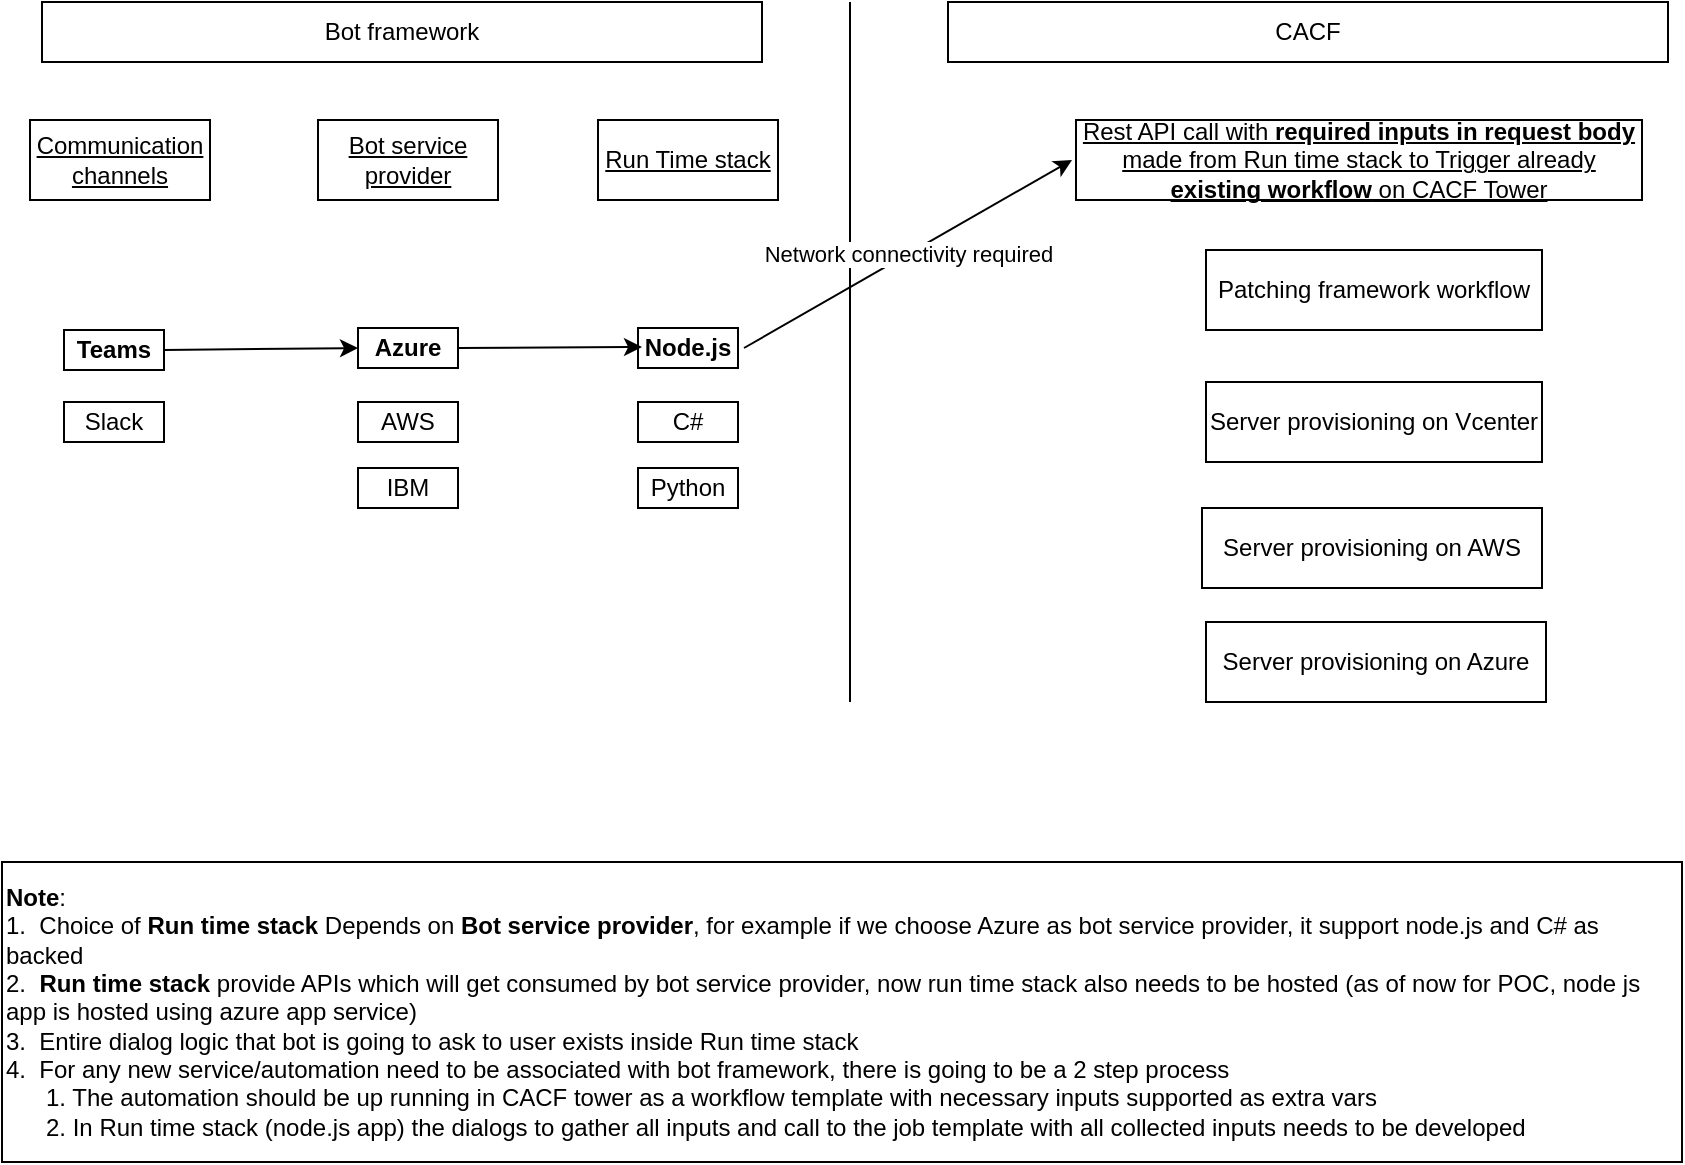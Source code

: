 <mxfile version="20.4.1" type="github">
  <diagram id="K7IZljK8A2l5TkJoaFhM" name="Page-1">
    <mxGraphModel dx="1867" dy="574" grid="1" gridSize="10" guides="1" tooltips="1" connect="1" arrows="1" fold="1" page="1" pageScale="1" pageWidth="850" pageHeight="1100" math="0" shadow="0">
      <root>
        <mxCell id="0" />
        <mxCell id="1" parent="0" />
        <mxCell id="QI3T3QbzJS15OUEvv2_e-1" value="&lt;b&gt;Teams&lt;/b&gt;" style="rounded=0;whiteSpace=wrap;html=1;" vertex="1" parent="1">
          <mxGeometry x="-819" y="324" width="50" height="20" as="geometry" />
        </mxCell>
        <mxCell id="QI3T3QbzJS15OUEvv2_e-3" value="Slack" style="rounded=0;whiteSpace=wrap;html=1;" vertex="1" parent="1">
          <mxGeometry x="-819" y="360" width="50" height="20" as="geometry" />
        </mxCell>
        <mxCell id="QI3T3QbzJS15OUEvv2_e-4" value="&lt;u&gt;Communication channels&lt;/u&gt;" style="rounded=0;whiteSpace=wrap;html=1;" vertex="1" parent="1">
          <mxGeometry x="-836" y="219" width="90" height="40" as="geometry" />
        </mxCell>
        <mxCell id="QI3T3QbzJS15OUEvv2_e-7" value="&lt;u&gt;Bot service provider&lt;/u&gt;" style="rounded=0;whiteSpace=wrap;html=1;" vertex="1" parent="1">
          <mxGeometry x="-692" y="219" width="90" height="40" as="geometry" />
        </mxCell>
        <mxCell id="QI3T3QbzJS15OUEvv2_e-8" value="Bot framework" style="rounded=0;whiteSpace=wrap;html=1;" vertex="1" parent="1">
          <mxGeometry x="-830" y="160" width="360" height="30" as="geometry" />
        </mxCell>
        <mxCell id="QI3T3QbzJS15OUEvv2_e-9" value="&lt;b&gt;Azure&lt;/b&gt;" style="rounded=0;whiteSpace=wrap;html=1;" vertex="1" parent="1">
          <mxGeometry x="-672" y="323" width="50" height="20" as="geometry" />
        </mxCell>
        <mxCell id="QI3T3QbzJS15OUEvv2_e-10" value="AWS" style="rounded=0;whiteSpace=wrap;html=1;" vertex="1" parent="1">
          <mxGeometry x="-672" y="360" width="50" height="20" as="geometry" />
        </mxCell>
        <mxCell id="QI3T3QbzJS15OUEvv2_e-11" value="IBM" style="rounded=0;whiteSpace=wrap;html=1;" vertex="1" parent="1">
          <mxGeometry x="-672" y="393" width="50" height="20" as="geometry" />
        </mxCell>
        <mxCell id="QI3T3QbzJS15OUEvv2_e-12" value="&lt;u&gt;Run Time stack&lt;/u&gt;" style="rounded=0;whiteSpace=wrap;html=1;" vertex="1" parent="1">
          <mxGeometry x="-552" y="219" width="90" height="40" as="geometry" />
        </mxCell>
        <mxCell id="QI3T3QbzJS15OUEvv2_e-14" value="&lt;b&gt;Node.js&lt;/b&gt;" style="rounded=0;whiteSpace=wrap;html=1;" vertex="1" parent="1">
          <mxGeometry x="-532" y="323" width="50" height="20" as="geometry" />
        </mxCell>
        <mxCell id="QI3T3QbzJS15OUEvv2_e-15" value="C#" style="rounded=0;whiteSpace=wrap;html=1;" vertex="1" parent="1">
          <mxGeometry x="-532" y="360" width="50" height="20" as="geometry" />
        </mxCell>
        <mxCell id="QI3T3QbzJS15OUEvv2_e-16" value="Python" style="rounded=0;whiteSpace=wrap;html=1;" vertex="1" parent="1">
          <mxGeometry x="-532" y="393" width="50" height="20" as="geometry" />
        </mxCell>
        <mxCell id="QI3T3QbzJS15OUEvv2_e-18" value="&lt;b&gt;Note&lt;/b&gt;: &lt;br&gt;&lt;div style=&quot;&quot;&gt;&lt;span style=&quot;background-color: initial;&quot;&gt;1.&amp;nbsp; Choice of &lt;b&gt;Run time stack&lt;/b&gt; Depends on &lt;b&gt;Bot service provider&lt;/b&gt;, for example if we choose Azure as bot service provider, it support node.js and C# as backed&amp;nbsp;&lt;/span&gt;&lt;/div&gt;&lt;div style=&quot;&quot;&gt;&lt;span style=&quot;background-color: initial;&quot;&gt;2.&amp;nbsp; &lt;b&gt;Run time stack &lt;/b&gt;provide APIs which will get consumed by bot service provider, now run time stack also needs to be hosted (as of now for POC, node js app is hosted using azure app service)&lt;/span&gt;&lt;/div&gt;&lt;div style=&quot;&quot;&gt;3.&amp;nbsp; Entire dialog logic that bot is going to ask to user exists inside Run time stack&lt;/div&gt;&lt;div style=&quot;&quot;&gt;4.&amp;nbsp; For any new service/automation need to be associated with bot framework, there is going to be a 2 step process&lt;/div&gt;&lt;div style=&quot;&quot;&gt;&amp;nbsp; &amp;nbsp; &amp;nbsp; 1. The automation should be up running in CACF tower as a workflow template with necessary inputs supported as extra vars&amp;nbsp;&amp;nbsp;&lt;/div&gt;&lt;div style=&quot;&quot;&gt;&amp;nbsp; &amp;nbsp; &amp;nbsp; 2. In Run time stack (node.js app) the dialogs to gather all inputs and call to the job template with all collected inputs needs to be developed&amp;nbsp;&lt;/div&gt;" style="rounded=0;whiteSpace=wrap;html=1;align=left;" vertex="1" parent="1">
          <mxGeometry x="-850" y="590" width="840" height="150" as="geometry" />
        </mxCell>
        <mxCell id="QI3T3QbzJS15OUEvv2_e-19" value="" style="endArrow=none;html=1;rounded=0;" edge="1" parent="1">
          <mxGeometry width="50" height="50" relative="1" as="geometry">
            <mxPoint x="-426" y="510" as="sourcePoint" />
            <mxPoint x="-426" y="160" as="targetPoint" />
          </mxGeometry>
        </mxCell>
        <mxCell id="QI3T3QbzJS15OUEvv2_e-20" value="CACF" style="rounded=0;whiteSpace=wrap;html=1;" vertex="1" parent="1">
          <mxGeometry x="-377" y="160" width="360" height="30" as="geometry" />
        </mxCell>
        <mxCell id="QI3T3QbzJS15OUEvv2_e-21" value="&lt;u&gt;Rest API call with &lt;b&gt;required inputs in request body&lt;/b&gt; made from Run time stack to Trigger already &lt;b&gt;existing workflow&lt;/b&gt; on CACF Tower&lt;/u&gt;" style="rounded=0;whiteSpace=wrap;html=1;" vertex="1" parent="1">
          <mxGeometry x="-313" y="219" width="283" height="40" as="geometry" />
        </mxCell>
        <mxCell id="QI3T3QbzJS15OUEvv2_e-22" value="Patching framework workflow" style="rounded=0;whiteSpace=wrap;html=1;" vertex="1" parent="1">
          <mxGeometry x="-248" y="284" width="168" height="40" as="geometry" />
        </mxCell>
        <mxCell id="QI3T3QbzJS15OUEvv2_e-24" value="" style="endArrow=classic;html=1;rounded=0;exitX=1;exitY=0.5;exitDx=0;exitDy=0;entryX=0;entryY=0.5;entryDx=0;entryDy=0;" edge="1" parent="1">
          <mxGeometry relative="1" as="geometry">
            <mxPoint x="-479" y="333" as="sourcePoint" />
            <mxPoint x="-315" y="239" as="targetPoint" />
          </mxGeometry>
        </mxCell>
        <mxCell id="QI3T3QbzJS15OUEvv2_e-25" value="Network connectivity required" style="edgeLabel;resizable=0;html=1;align=center;verticalAlign=middle;" connectable="0" vertex="1" parent="QI3T3QbzJS15OUEvv2_e-24">
          <mxGeometry relative="1" as="geometry">
            <mxPoint as="offset" />
          </mxGeometry>
        </mxCell>
        <mxCell id="QI3T3QbzJS15OUEvv2_e-26" value="" style="endArrow=classic;html=1;rounded=0;entryX=0;entryY=0.5;entryDx=0;entryDy=0;exitX=1;exitY=0.5;exitDx=0;exitDy=0;" edge="1" parent="1" source="QI3T3QbzJS15OUEvv2_e-1" target="QI3T3QbzJS15OUEvv2_e-9">
          <mxGeometry width="50" height="50" relative="1" as="geometry">
            <mxPoint x="-769" y="340" as="sourcePoint" />
            <mxPoint x="-719" y="280" as="targetPoint" />
          </mxGeometry>
        </mxCell>
        <mxCell id="QI3T3QbzJS15OUEvv2_e-27" value="" style="endArrow=classic;html=1;rounded=0;entryX=0;entryY=0.5;entryDx=0;entryDy=0;exitX=1;exitY=0.5;exitDx=0;exitDy=0;" edge="1" parent="1" source="QI3T3QbzJS15OUEvv2_e-9">
          <mxGeometry width="50" height="50" relative="1" as="geometry">
            <mxPoint x="-627" y="333.5" as="sourcePoint" />
            <mxPoint x="-530" y="332.5" as="targetPoint" />
          </mxGeometry>
        </mxCell>
        <mxCell id="QI3T3QbzJS15OUEvv2_e-29" value="Server provisioning on Vcenter" style="rounded=0;whiteSpace=wrap;html=1;" vertex="1" parent="1">
          <mxGeometry x="-248" y="350" width="168" height="40" as="geometry" />
        </mxCell>
        <mxCell id="QI3T3QbzJS15OUEvv2_e-30" value="Server provisioning on AWS" style="rounded=0;whiteSpace=wrap;html=1;" vertex="1" parent="1">
          <mxGeometry x="-250" y="413" width="170" height="40" as="geometry" />
        </mxCell>
        <mxCell id="QI3T3QbzJS15OUEvv2_e-31" value="Server provisioning on Azure" style="rounded=0;whiteSpace=wrap;html=1;" vertex="1" parent="1">
          <mxGeometry x="-248" y="470" width="170" height="40" as="geometry" />
        </mxCell>
      </root>
    </mxGraphModel>
  </diagram>
</mxfile>
